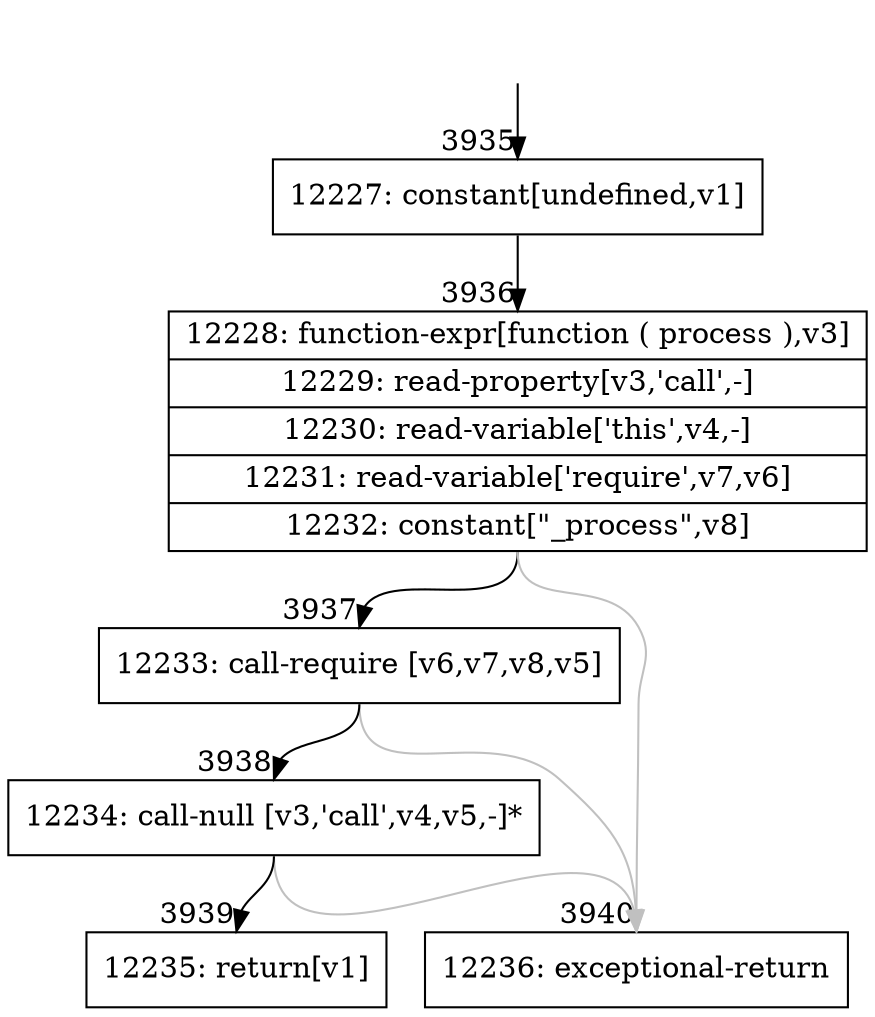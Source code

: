 digraph {
rankdir="TD"
BB_entry212[shape=none,label=""];
BB_entry212 -> BB3935 [tailport=s, headport=n, headlabel="    3935"]
BB3935 [shape=record label="{12227: constant[undefined,v1]}" ] 
BB3935 -> BB3936 [tailport=s, headport=n, headlabel="      3936"]
BB3936 [shape=record label="{12228: function-expr[function ( process ),v3]|12229: read-property[v3,'call',-]|12230: read-variable['this',v4,-]|12231: read-variable['require',v7,v6]|12232: constant[\"_process\",v8]}" ] 
BB3936 -> BB3937 [tailport=s, headport=n, headlabel="      3937"]
BB3936 -> BB3940 [tailport=s, headport=n, color=gray, headlabel="      3940"]
BB3937 [shape=record label="{12233: call-require [v6,v7,v8,v5]}" ] 
BB3937 -> BB3938 [tailport=s, headport=n, headlabel="      3938"]
BB3937 -> BB3940 [tailport=s, headport=n, color=gray]
BB3938 [shape=record label="{12234: call-null [v3,'call',v4,v5,-]*}" ] 
BB3938 -> BB3939 [tailport=s, headport=n, headlabel="      3939"]
BB3938 -> BB3940 [tailport=s, headport=n, color=gray]
BB3939 [shape=record label="{12235: return[v1]}" ] 
BB3940 [shape=record label="{12236: exceptional-return}" ] 
//#$~ 4087
}
